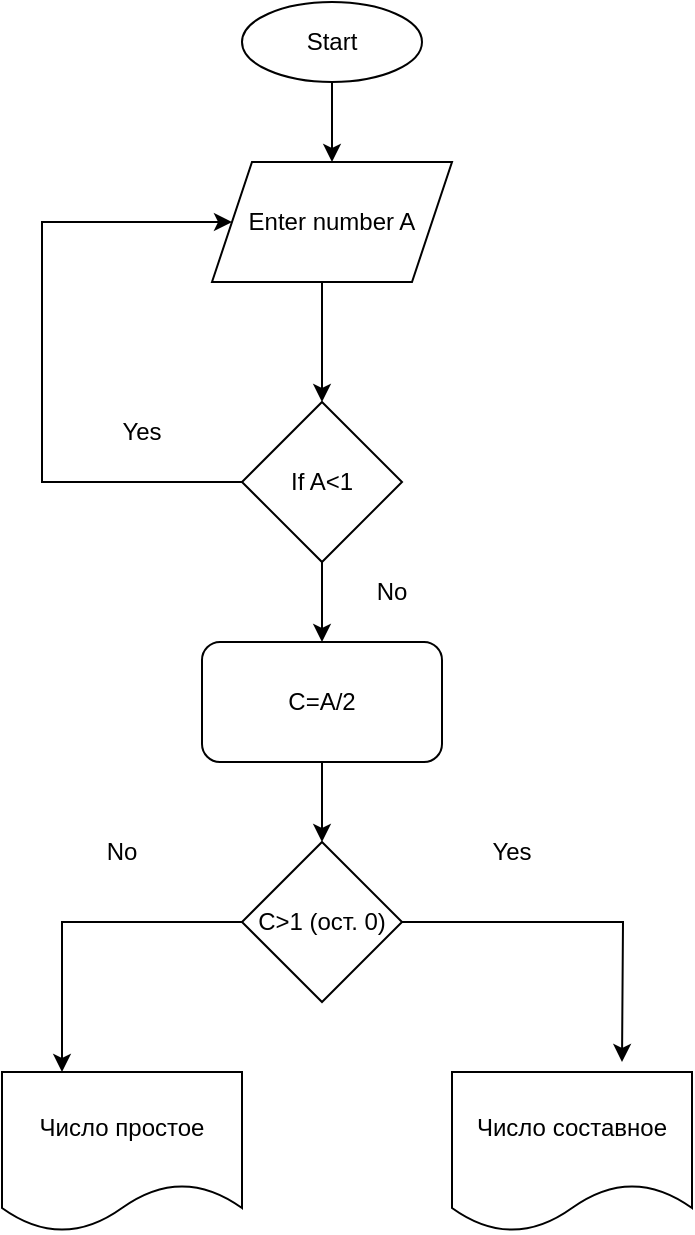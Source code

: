 <mxfile version="20.3.3" type="github">
  <diagram id="C5RBs43oDa-KdzZeNtuy" name="Page-1">
    <mxGraphModel dx="1422" dy="754" grid="1" gridSize="10" guides="1" tooltips="1" connect="1" arrows="1" fold="1" page="1" pageScale="1" pageWidth="827" pageHeight="1169" math="0" shadow="0">
      <root>
        <mxCell id="WIyWlLk6GJQsqaUBKTNV-0" />
        <mxCell id="WIyWlLk6GJQsqaUBKTNV-1" parent="WIyWlLk6GJQsqaUBKTNV-0" />
        <mxCell id="J1tQo-Eu-i5Rcx0Xmc2h-6" value="" style="edgeStyle=orthogonalEdgeStyle;rounded=0;orthogonalLoop=1;jettySize=auto;html=1;" edge="1" parent="WIyWlLk6GJQsqaUBKTNV-1" source="J1tQo-Eu-i5Rcx0Xmc2h-0" target="J1tQo-Eu-i5Rcx0Xmc2h-2">
          <mxGeometry relative="1" as="geometry" />
        </mxCell>
        <mxCell id="J1tQo-Eu-i5Rcx0Xmc2h-0" value="Start" style="ellipse;whiteSpace=wrap;html=1;" vertex="1" parent="WIyWlLk6GJQsqaUBKTNV-1">
          <mxGeometry x="170" y="10" width="90" height="40" as="geometry" />
        </mxCell>
        <mxCell id="J1tQo-Eu-i5Rcx0Xmc2h-8" value="" style="edgeStyle=orthogonalEdgeStyle;rounded=0;orthogonalLoop=1;jettySize=auto;html=1;" edge="1" parent="WIyWlLk6GJQsqaUBKTNV-1" source="J1tQo-Eu-i5Rcx0Xmc2h-2" target="J1tQo-Eu-i5Rcx0Xmc2h-7">
          <mxGeometry relative="1" as="geometry">
            <Array as="points">
              <mxPoint x="210" y="170" />
              <mxPoint x="210" y="170" />
            </Array>
          </mxGeometry>
        </mxCell>
        <mxCell id="J1tQo-Eu-i5Rcx0Xmc2h-2" value="Enter number A" style="shape=parallelogram;perimeter=parallelogramPerimeter;whiteSpace=wrap;html=1;fixedSize=1;" vertex="1" parent="WIyWlLk6GJQsqaUBKTNV-1">
          <mxGeometry x="155" y="90" width="120" height="60" as="geometry" />
        </mxCell>
        <mxCell id="J1tQo-Eu-i5Rcx0Xmc2h-9" style="edgeStyle=orthogonalEdgeStyle;rounded=0;orthogonalLoop=1;jettySize=auto;html=1;entryX=0;entryY=0.5;entryDx=0;entryDy=0;" edge="1" parent="WIyWlLk6GJQsqaUBKTNV-1" source="J1tQo-Eu-i5Rcx0Xmc2h-7" target="J1tQo-Eu-i5Rcx0Xmc2h-2">
          <mxGeometry relative="1" as="geometry">
            <mxPoint x="80" y="120" as="targetPoint" />
            <Array as="points">
              <mxPoint x="70" y="250" />
              <mxPoint x="70" y="120" />
            </Array>
          </mxGeometry>
        </mxCell>
        <mxCell id="J1tQo-Eu-i5Rcx0Xmc2h-12" value="" style="edgeStyle=orthogonalEdgeStyle;rounded=0;orthogonalLoop=1;jettySize=auto;html=1;" edge="1" parent="WIyWlLk6GJQsqaUBKTNV-1" source="J1tQo-Eu-i5Rcx0Xmc2h-7" target="J1tQo-Eu-i5Rcx0Xmc2h-11">
          <mxGeometry relative="1" as="geometry" />
        </mxCell>
        <mxCell id="J1tQo-Eu-i5Rcx0Xmc2h-7" value="If A&amp;lt;1" style="rhombus;whiteSpace=wrap;html=1;" vertex="1" parent="WIyWlLk6GJQsqaUBKTNV-1">
          <mxGeometry x="170" y="210" width="80" height="80" as="geometry" />
        </mxCell>
        <mxCell id="J1tQo-Eu-i5Rcx0Xmc2h-10" value="Yes" style="text;html=1;strokeColor=none;fillColor=none;align=center;verticalAlign=middle;whiteSpace=wrap;rounded=0;" vertex="1" parent="WIyWlLk6GJQsqaUBKTNV-1">
          <mxGeometry x="90" y="210" width="60" height="30" as="geometry" />
        </mxCell>
        <mxCell id="J1tQo-Eu-i5Rcx0Xmc2h-15" value="" style="edgeStyle=orthogonalEdgeStyle;rounded=0;orthogonalLoop=1;jettySize=auto;html=1;" edge="1" parent="WIyWlLk6GJQsqaUBKTNV-1" source="J1tQo-Eu-i5Rcx0Xmc2h-11" target="J1tQo-Eu-i5Rcx0Xmc2h-14">
          <mxGeometry relative="1" as="geometry" />
        </mxCell>
        <mxCell id="J1tQo-Eu-i5Rcx0Xmc2h-11" value="C=A/2" style="rounded=1;whiteSpace=wrap;html=1;" vertex="1" parent="WIyWlLk6GJQsqaUBKTNV-1">
          <mxGeometry x="150" y="330" width="120" height="60" as="geometry" />
        </mxCell>
        <mxCell id="J1tQo-Eu-i5Rcx0Xmc2h-13" value="No" style="text;html=1;strokeColor=none;fillColor=none;align=center;verticalAlign=middle;whiteSpace=wrap;rounded=0;" vertex="1" parent="WIyWlLk6GJQsqaUBKTNV-1">
          <mxGeometry x="215" y="290" width="60" height="30" as="geometry" />
        </mxCell>
        <mxCell id="J1tQo-Eu-i5Rcx0Xmc2h-18" style="edgeStyle=orthogonalEdgeStyle;rounded=0;orthogonalLoop=1;jettySize=auto;html=1;entryX=0.25;entryY=0;entryDx=0;entryDy=0;" edge="1" parent="WIyWlLk6GJQsqaUBKTNV-1" source="J1tQo-Eu-i5Rcx0Xmc2h-14" target="J1tQo-Eu-i5Rcx0Xmc2h-16">
          <mxGeometry relative="1" as="geometry">
            <mxPoint x="80" y="530" as="targetPoint" />
            <Array as="points">
              <mxPoint x="80" y="470" />
            </Array>
          </mxGeometry>
        </mxCell>
        <mxCell id="J1tQo-Eu-i5Rcx0Xmc2h-19" style="edgeStyle=orthogonalEdgeStyle;rounded=0;orthogonalLoop=1;jettySize=auto;html=1;" edge="1" parent="WIyWlLk6GJQsqaUBKTNV-1" source="J1tQo-Eu-i5Rcx0Xmc2h-14">
          <mxGeometry relative="1" as="geometry">
            <mxPoint x="360" y="540" as="targetPoint" />
          </mxGeometry>
        </mxCell>
        <mxCell id="J1tQo-Eu-i5Rcx0Xmc2h-14" value="C&amp;gt;1 (ост. 0)" style="rhombus;whiteSpace=wrap;html=1;" vertex="1" parent="WIyWlLk6GJQsqaUBKTNV-1">
          <mxGeometry x="170" y="430" width="80" height="80" as="geometry" />
        </mxCell>
        <mxCell id="J1tQo-Eu-i5Rcx0Xmc2h-16" value="Число простое" style="shape=document;whiteSpace=wrap;html=1;boundedLbl=1;" vertex="1" parent="WIyWlLk6GJQsqaUBKTNV-1">
          <mxGeometry x="50" y="545" width="120" height="80" as="geometry" />
        </mxCell>
        <mxCell id="J1tQo-Eu-i5Rcx0Xmc2h-17" value="Число составное" style="shape=document;whiteSpace=wrap;html=1;boundedLbl=1;" vertex="1" parent="WIyWlLk6GJQsqaUBKTNV-1">
          <mxGeometry x="275" y="545" width="120" height="80" as="geometry" />
        </mxCell>
        <mxCell id="J1tQo-Eu-i5Rcx0Xmc2h-20" value="Yes" style="text;html=1;strokeColor=none;fillColor=none;align=center;verticalAlign=middle;whiteSpace=wrap;rounded=0;" vertex="1" parent="WIyWlLk6GJQsqaUBKTNV-1">
          <mxGeometry x="275" y="420" width="60" height="30" as="geometry" />
        </mxCell>
        <mxCell id="J1tQo-Eu-i5Rcx0Xmc2h-21" value="No" style="text;html=1;strokeColor=none;fillColor=none;align=center;verticalAlign=middle;whiteSpace=wrap;rounded=0;" vertex="1" parent="WIyWlLk6GJQsqaUBKTNV-1">
          <mxGeometry x="80" y="420" width="60" height="30" as="geometry" />
        </mxCell>
      </root>
    </mxGraphModel>
  </diagram>
</mxfile>
